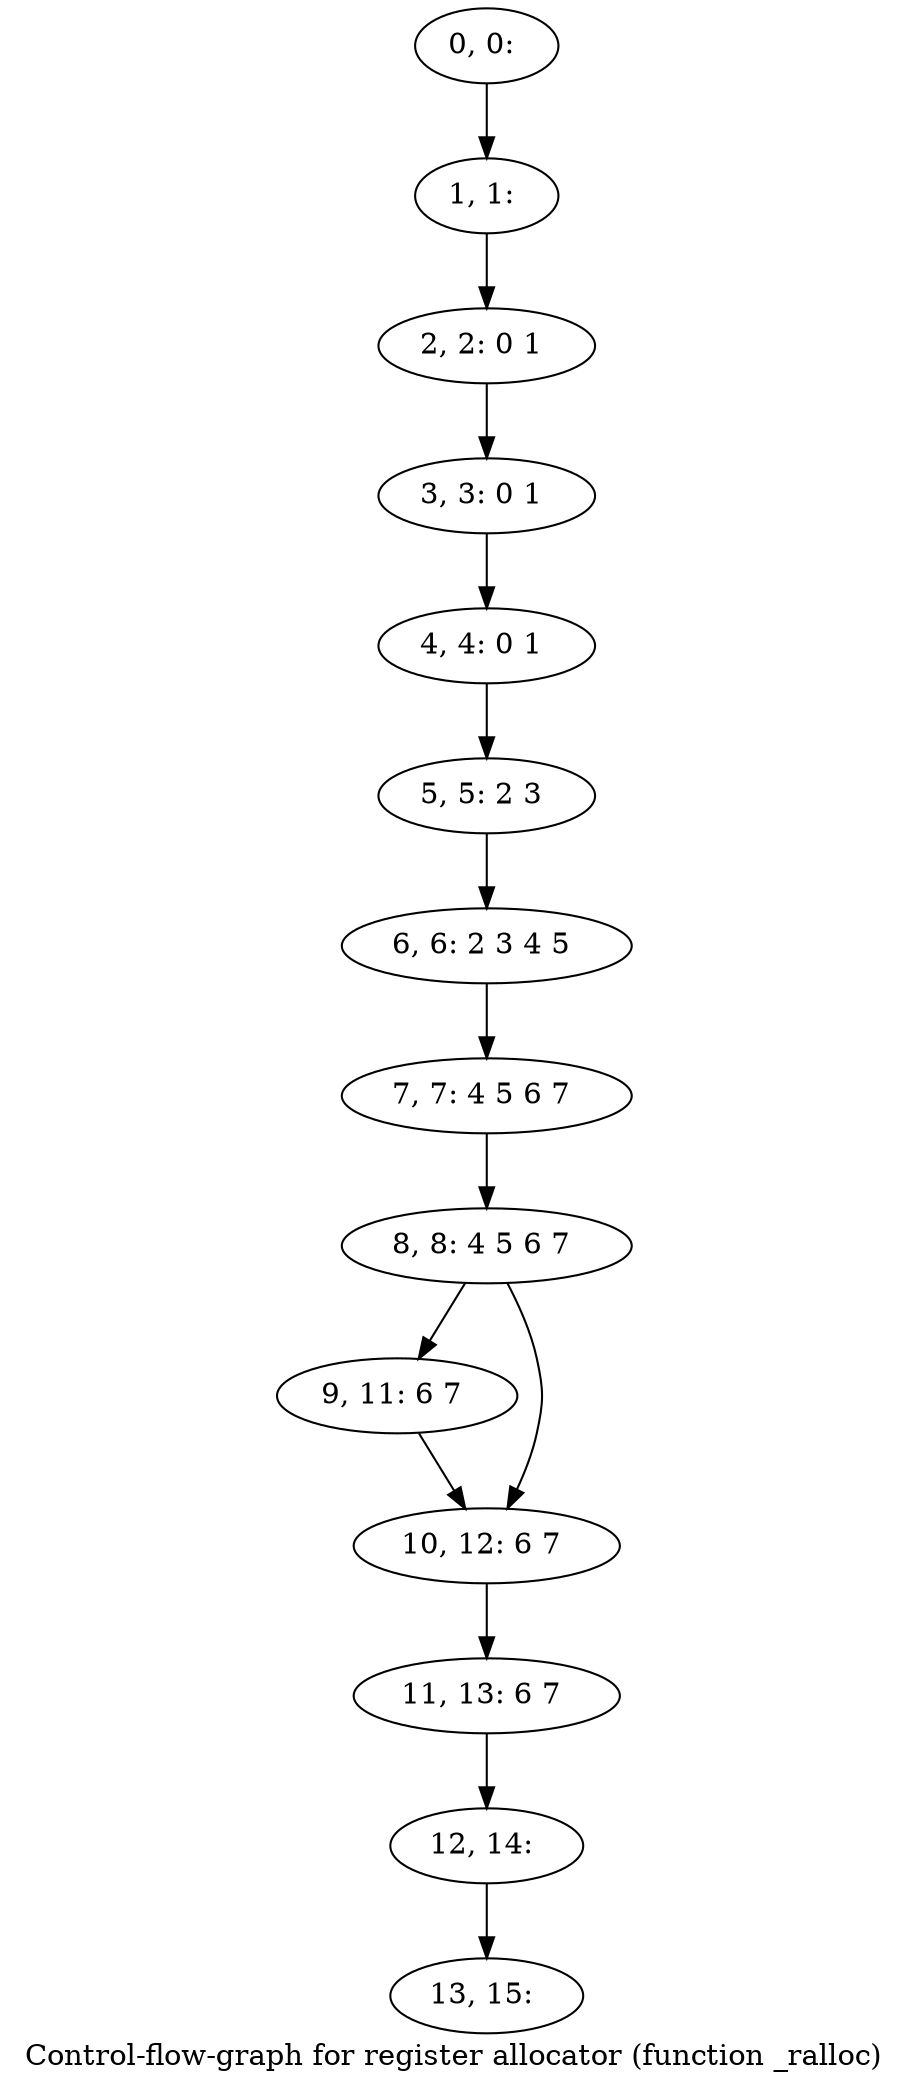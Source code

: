 digraph G {
graph [label="Control-flow-graph for register allocator (function _ralloc)"]
0[label="0, 0: "];
1[label="1, 1: "];
2[label="2, 2: 0 1 "];
3[label="3, 3: 0 1 "];
4[label="4, 4: 0 1 "];
5[label="5, 5: 2 3 "];
6[label="6, 6: 2 3 4 5 "];
7[label="7, 7: 4 5 6 7 "];
8[label="8, 8: 4 5 6 7 "];
9[label="9, 11: 6 7 "];
10[label="10, 12: 6 7 "];
11[label="11, 13: 6 7 "];
12[label="12, 14: "];
13[label="13, 15: "];
0->1 ;
1->2 ;
2->3 ;
3->4 ;
4->5 ;
5->6 ;
6->7 ;
7->8 ;
8->9 ;
8->10 ;
9->10 ;
10->11 ;
11->12 ;
12->13 ;
}
